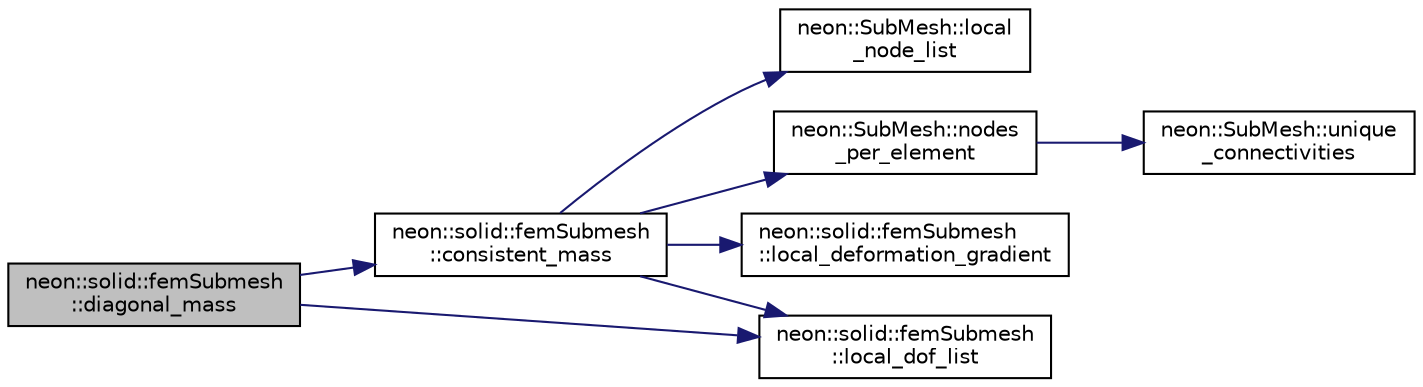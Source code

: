digraph "neon::solid::femSubmesh::diagonal_mass"
{
 // INTERACTIVE_SVG=YES
  edge [fontname="Helvetica",fontsize="10",labelfontname="Helvetica",labelfontsize="10"];
  node [fontname="Helvetica",fontsize="10",shape=record];
  rankdir="LR";
  Node40 [label="neon::solid::femSubmesh\l::diagonal_mass",height=0.2,width=0.4,color="black", fillcolor="grey75", style="filled", fontcolor="black"];
  Node40 -> Node41 [color="midnightblue",fontsize="10",style="solid",fontname="Helvetica"];
  Node41 [label="neon::solid::femSubmesh\l::consistent_mass",height=0.2,width=0.4,color="black", fillcolor="white", style="filled",URL="$classneon_1_1solid_1_1femSubmesh.html#adb78a07d5bfe24e45d3d129e903da567"];
  Node41 -> Node42 [color="midnightblue",fontsize="10",style="solid",fontname="Helvetica"];
  Node42 [label="neon::SubMesh::local\l_node_list",height=0.2,width=0.4,color="black", fillcolor="white", style="filled",URL="$classneon_1_1SubMesh.html#ad34b72970748ce92afe9bfc6b728fbce"];
  Node41 -> Node43 [color="midnightblue",fontsize="10",style="solid",fontname="Helvetica"];
  Node43 [label="neon::SubMesh::nodes\l_per_element",height=0.2,width=0.4,color="black", fillcolor="white", style="filled",URL="$classneon_1_1SubMesh.html#a95a1ae84508d0006244c248aa50c76b3"];
  Node43 -> Node44 [color="midnightblue",fontsize="10",style="solid",fontname="Helvetica"];
  Node44 [label="neon::SubMesh::unique\l_connectivities",height=0.2,width=0.4,color="black", fillcolor="white", style="filled",URL="$classneon_1_1SubMesh.html#a2047359fe78bed483cc5462a9c0e7b42"];
  Node41 -> Node45 [color="midnightblue",fontsize="10",style="solid",fontname="Helvetica"];
  Node45 [label="neon::solid::femSubmesh\l::local_deformation_gradient",height=0.2,width=0.4,color="black", fillcolor="white", style="filled",URL="$classneon_1_1solid_1_1femSubmesh.html#afa388c49be3b7e286237b363bb30551d"];
  Node41 -> Node46 [color="midnightblue",fontsize="10",style="solid",fontname="Helvetica"];
  Node46 [label="neon::solid::femSubmesh\l::local_dof_list",height=0.2,width=0.4,color="black", fillcolor="white", style="filled",URL="$classneon_1_1solid_1_1femSubmesh.html#a2828f622e7e0f2b5c5ab90654fd64de7"];
  Node40 -> Node46 [color="midnightblue",fontsize="10",style="solid",fontname="Helvetica"];
}
